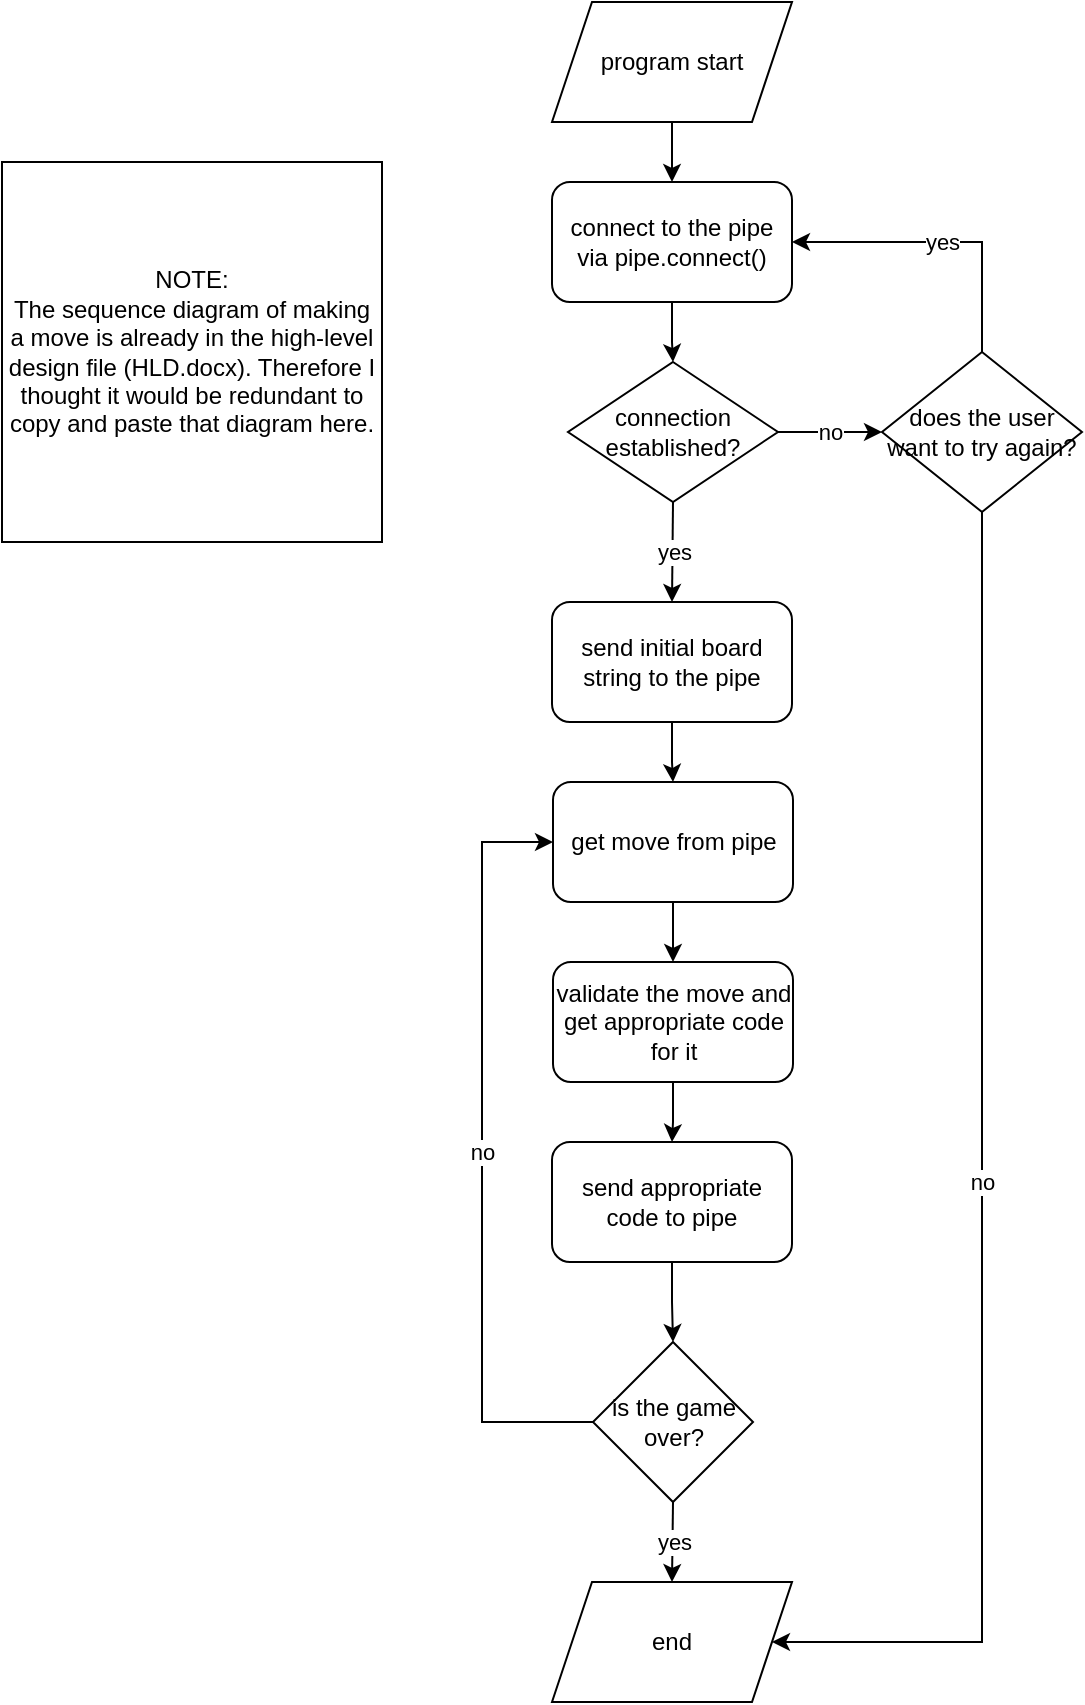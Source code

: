 <mxfile version="17.4.0" type="device"><diagram id="TM1RuHrcyi211HYVeivF" name="Page-1"><mxGraphModel dx="868" dy="1550" grid="1" gridSize="10" guides="1" tooltips="1" connect="1" arrows="1" fold="1" page="1" pageScale="1" pageWidth="850" pageHeight="1100" math="0" shadow="0"><root><mxCell id="0"/><mxCell id="1" parent="0"/><mxCell id="THSIbzQGIkXZqtY_6Xm3-3" style="edgeStyle=orthogonalEdgeStyle;rounded=0;orthogonalLoop=1;jettySize=auto;html=1;entryX=0.5;entryY=0;entryDx=0;entryDy=0;" parent="1" source="THSIbzQGIkXZqtY_6Xm3-1" target="THSIbzQGIkXZqtY_6Xm3-2" edge="1"><mxGeometry relative="1" as="geometry"/></mxCell><mxCell id="THSIbzQGIkXZqtY_6Xm3-1" value="program start" style="shape=parallelogram;perimeter=parallelogramPerimeter;whiteSpace=wrap;html=1;fixedSize=1;" parent="1" vertex="1"><mxGeometry x="365" y="-1070" width="120" height="60" as="geometry"/></mxCell><mxCell id="THSIbzQGIkXZqtY_6Xm3-5" style="edgeStyle=orthogonalEdgeStyle;rounded=0;orthogonalLoop=1;jettySize=auto;html=1;entryX=0.5;entryY=0;entryDx=0;entryDy=0;" parent="1" source="THSIbzQGIkXZqtY_6Xm3-2" target="THSIbzQGIkXZqtY_6Xm3-4" edge="1"><mxGeometry relative="1" as="geometry"/></mxCell><mxCell id="THSIbzQGIkXZqtY_6Xm3-2" value="connect to the pipe via pipe.connect()" style="rounded=1;whiteSpace=wrap;html=1;" parent="1" vertex="1"><mxGeometry x="365" y="-980" width="120" height="60" as="geometry"/></mxCell><mxCell id="THSIbzQGIkXZqtY_6Xm3-4" value="connection established?" style="rhombus;whiteSpace=wrap;html=1;" parent="1" vertex="1"><mxGeometry x="373" y="-890" width="105" height="70" as="geometry"/></mxCell><mxCell id="THSIbzQGIkXZqtY_6Xm3-6" value="does the user want to try again?" style="rhombus;whiteSpace=wrap;html=1;" parent="1" vertex="1"><mxGeometry x="530" y="-895" width="100" height="80" as="geometry"/></mxCell><mxCell id="THSIbzQGIkXZqtY_6Xm3-7" value="" style="endArrow=classic;html=1;rounded=0;exitX=1;exitY=0.5;exitDx=0;exitDy=0;entryX=0;entryY=0.5;entryDx=0;entryDy=0;" parent="1" source="THSIbzQGIkXZqtY_6Xm3-4" target="THSIbzQGIkXZqtY_6Xm3-6" edge="1"><mxGeometry relative="1" as="geometry"><mxPoint x="370" y="-890" as="sourcePoint"/><mxPoint x="470" y="-890" as="targetPoint"/></mxGeometry></mxCell><mxCell id="THSIbzQGIkXZqtY_6Xm3-8" value="no" style="edgeLabel;resizable=0;html=1;align=center;verticalAlign=middle;" parent="THSIbzQGIkXZqtY_6Xm3-7" connectable="0" vertex="1"><mxGeometry relative="1" as="geometry"/></mxCell><mxCell id="THSIbzQGIkXZqtY_6Xm3-9" value="" style="endArrow=classic;html=1;rounded=0;exitX=0.5;exitY=0;exitDx=0;exitDy=0;entryX=1;entryY=0.5;entryDx=0;entryDy=0;" parent="1" source="THSIbzQGIkXZqtY_6Xm3-6" target="THSIbzQGIkXZqtY_6Xm3-2" edge="1"><mxGeometry relative="1" as="geometry"><mxPoint x="370" y="-790" as="sourcePoint"/><mxPoint x="470" y="-790" as="targetPoint"/><Array as="points"><mxPoint x="580" y="-950"/></Array></mxGeometry></mxCell><mxCell id="THSIbzQGIkXZqtY_6Xm3-10" value="yes" style="edgeLabel;resizable=0;html=1;align=center;verticalAlign=middle;" parent="THSIbzQGIkXZqtY_6Xm3-9" connectable="0" vertex="1"><mxGeometry relative="1" as="geometry"/></mxCell><mxCell id="THSIbzQGIkXZqtY_6Xm3-16" style="edgeStyle=orthogonalEdgeStyle;rounded=0;orthogonalLoop=1;jettySize=auto;html=1;entryX=0.5;entryY=0;entryDx=0;entryDy=0;" parent="1" source="THSIbzQGIkXZqtY_6Xm3-11" target="THSIbzQGIkXZqtY_6Xm3-15" edge="1"><mxGeometry relative="1" as="geometry"/></mxCell><mxCell id="THSIbzQGIkXZqtY_6Xm3-11" value="send initial board string to the pipe" style="rounded=1;whiteSpace=wrap;html=1;" parent="1" vertex="1"><mxGeometry x="365" y="-770" width="120" height="60" as="geometry"/></mxCell><mxCell id="THSIbzQGIkXZqtY_6Xm3-13" value="" style="endArrow=classic;html=1;rounded=0;exitX=0.5;exitY=1;exitDx=0;exitDy=0;entryX=0.5;entryY=0;entryDx=0;entryDy=0;" parent="1" source="THSIbzQGIkXZqtY_6Xm3-4" target="THSIbzQGIkXZqtY_6Xm3-11" edge="1"><mxGeometry relative="1" as="geometry"><mxPoint x="370" y="-790" as="sourcePoint"/><mxPoint x="470" y="-790" as="targetPoint"/></mxGeometry></mxCell><mxCell id="THSIbzQGIkXZqtY_6Xm3-14" value="yes" style="edgeLabel;resizable=0;html=1;align=center;verticalAlign=middle;" parent="THSIbzQGIkXZqtY_6Xm3-13" connectable="0" vertex="1"><mxGeometry relative="1" as="geometry"/></mxCell><mxCell id="THSIbzQGIkXZqtY_6Xm3-18" style="edgeStyle=orthogonalEdgeStyle;rounded=0;orthogonalLoop=1;jettySize=auto;html=1;entryX=0.5;entryY=0;entryDx=0;entryDy=0;" parent="1" source="THSIbzQGIkXZqtY_6Xm3-15" target="THSIbzQGIkXZqtY_6Xm3-17" edge="1"><mxGeometry relative="1" as="geometry"/></mxCell><mxCell id="THSIbzQGIkXZqtY_6Xm3-15" value="get move from pipe" style="rounded=1;whiteSpace=wrap;html=1;" parent="1" vertex="1"><mxGeometry x="365.5" y="-680" width="120" height="60" as="geometry"/></mxCell><mxCell id="THSIbzQGIkXZqtY_6Xm3-20" style="edgeStyle=orthogonalEdgeStyle;rounded=0;orthogonalLoop=1;jettySize=auto;html=1;entryX=0.5;entryY=0;entryDx=0;entryDy=0;" parent="1" source="THSIbzQGIkXZqtY_6Xm3-17" target="THSIbzQGIkXZqtY_6Xm3-19" edge="1"><mxGeometry relative="1" as="geometry"/></mxCell><mxCell id="THSIbzQGIkXZqtY_6Xm3-17" value="validate the move and get appropriate code for it" style="rounded=1;whiteSpace=wrap;html=1;" parent="1" vertex="1"><mxGeometry x="365.5" y="-590" width="120" height="60" as="geometry"/></mxCell><mxCell id="THSIbzQGIkXZqtY_6Xm3-22" style="edgeStyle=orthogonalEdgeStyle;rounded=0;orthogonalLoop=1;jettySize=auto;html=1;entryX=0.5;entryY=0;entryDx=0;entryDy=0;" parent="1" source="THSIbzQGIkXZqtY_6Xm3-19" target="THSIbzQGIkXZqtY_6Xm3-21" edge="1"><mxGeometry relative="1" as="geometry"/></mxCell><mxCell id="THSIbzQGIkXZqtY_6Xm3-19" value="send appropriate code to pipe" style="rounded=1;whiteSpace=wrap;html=1;" parent="1" vertex="1"><mxGeometry x="365" y="-500" width="120" height="60" as="geometry"/></mxCell><mxCell id="THSIbzQGIkXZqtY_6Xm3-21" value="is the game over?" style="rhombus;whiteSpace=wrap;html=1;" parent="1" vertex="1"><mxGeometry x="385.5" y="-400" width="80" height="80" as="geometry"/></mxCell><mxCell id="THSIbzQGIkXZqtY_6Xm3-23" value="end" style="shape=parallelogram;perimeter=parallelogramPerimeter;whiteSpace=wrap;html=1;fixedSize=1;" parent="1" vertex="1"><mxGeometry x="365" y="-280" width="120" height="60" as="geometry"/></mxCell><mxCell id="THSIbzQGIkXZqtY_6Xm3-24" value="" style="endArrow=classic;html=1;rounded=0;exitX=0.5;exitY=1;exitDx=0;exitDy=0;entryX=0.5;entryY=0;entryDx=0;entryDy=0;" parent="1" source="THSIbzQGIkXZqtY_6Xm3-21" target="THSIbzQGIkXZqtY_6Xm3-23" edge="1"><mxGeometry relative="1" as="geometry"><mxPoint x="370" y="-420" as="sourcePoint"/><mxPoint x="470" y="-420" as="targetPoint"/></mxGeometry></mxCell><mxCell id="THSIbzQGIkXZqtY_6Xm3-25" value="yes" style="edgeLabel;resizable=0;html=1;align=center;verticalAlign=middle;" parent="THSIbzQGIkXZqtY_6Xm3-24" connectable="0" vertex="1"><mxGeometry relative="1" as="geometry"/></mxCell><mxCell id="THSIbzQGIkXZqtY_6Xm3-26" value="" style="endArrow=classic;html=1;rounded=0;exitX=0;exitY=0.5;exitDx=0;exitDy=0;entryX=0;entryY=0.5;entryDx=0;entryDy=0;" parent="1" source="THSIbzQGIkXZqtY_6Xm3-21" target="THSIbzQGIkXZqtY_6Xm3-15" edge="1"><mxGeometry relative="1" as="geometry"><mxPoint x="370" y="-420" as="sourcePoint"/><mxPoint x="220" y="-600" as="targetPoint"/><Array as="points"><mxPoint x="330" y="-360"/><mxPoint x="330" y="-650"/></Array></mxGeometry></mxCell><mxCell id="THSIbzQGIkXZqtY_6Xm3-27" value="no" style="edgeLabel;resizable=0;html=1;align=center;verticalAlign=middle;" parent="THSIbzQGIkXZqtY_6Xm3-26" connectable="0" vertex="1"><mxGeometry relative="1" as="geometry"/></mxCell><mxCell id="THSIbzQGIkXZqtY_6Xm3-28" value="" style="endArrow=classic;html=1;rounded=0;exitX=0.5;exitY=1;exitDx=0;exitDy=0;entryX=1;entryY=0.5;entryDx=0;entryDy=0;" parent="1" source="THSIbzQGIkXZqtY_6Xm3-6" target="THSIbzQGIkXZqtY_6Xm3-23" edge="1"><mxGeometry relative="1" as="geometry"><mxPoint x="370" y="-820" as="sourcePoint"/><mxPoint x="470" y="-820" as="targetPoint"/><Array as="points"><mxPoint x="580" y="-250"/></Array></mxGeometry></mxCell><mxCell id="THSIbzQGIkXZqtY_6Xm3-29" value="no" style="edgeLabel;resizable=0;html=1;align=center;verticalAlign=middle;" parent="THSIbzQGIkXZqtY_6Xm3-28" connectable="0" vertex="1"><mxGeometry relative="1" as="geometry"/></mxCell><mxCell id="W9IP1izoY6jpwoN1hbKN-2" value="NOTE:&lt;br&gt;The sequence diagram of making a move is already in the high-level design file (HLD.docx). Therefore I thought it would be redundant to copy and paste that diagram here." style="whiteSpace=wrap;html=1;aspect=fixed;" vertex="1" parent="1"><mxGeometry x="90" y="-990" width="190" height="190" as="geometry"/></mxCell></root></mxGraphModel></diagram></mxfile>
